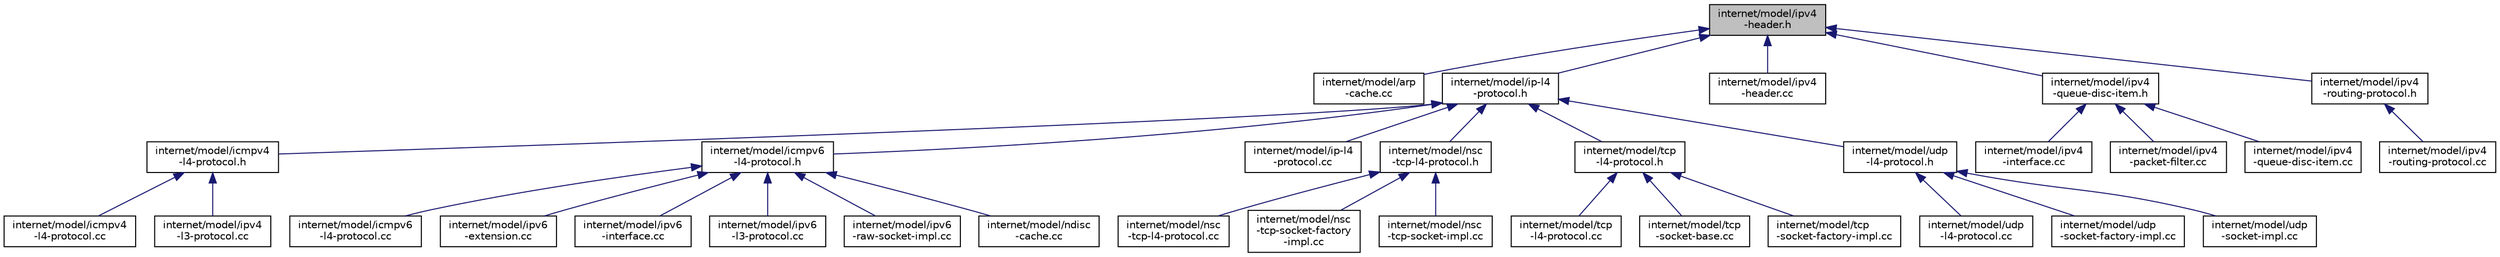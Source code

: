 digraph "internet/model/ipv4-header.h"
{
  edge [fontname="Helvetica",fontsize="10",labelfontname="Helvetica",labelfontsize="10"];
  node [fontname="Helvetica",fontsize="10",shape=record];
  Node1 [label="internet/model/ipv4\l-header.h",height=0.2,width=0.4,color="black", fillcolor="grey75", style="filled", fontcolor="black"];
  Node1 -> Node2 [dir="back",color="midnightblue",fontsize="10",style="solid"];
  Node2 [label="internet/model/arp\l-cache.cc",height=0.2,width=0.4,color="black", fillcolor="white", style="filled",URL="$d6/dd8/arp-cache_8cc.html"];
  Node1 -> Node3 [dir="back",color="midnightblue",fontsize="10",style="solid"];
  Node3 [label="internet/model/ip-l4\l-protocol.h",height=0.2,width=0.4,color="black", fillcolor="white", style="filled",URL="$d0/d92/ip-l4-protocol_8h.html"];
  Node3 -> Node4 [dir="back",color="midnightblue",fontsize="10",style="solid"];
  Node4 [label="internet/model/icmpv4\l-l4-protocol.h",height=0.2,width=0.4,color="black", fillcolor="white", style="filled",URL="$d4/d26/icmpv4-l4-protocol_8h.html"];
  Node4 -> Node5 [dir="back",color="midnightblue",fontsize="10",style="solid"];
  Node5 [label="internet/model/icmpv4\l-l4-protocol.cc",height=0.2,width=0.4,color="black", fillcolor="white", style="filled",URL="$da/d41/icmpv4-l4-protocol_8cc.html"];
  Node4 -> Node6 [dir="back",color="midnightblue",fontsize="10",style="solid"];
  Node6 [label="internet/model/ipv4\l-l3-protocol.cc",height=0.2,width=0.4,color="black", fillcolor="white", style="filled",URL="$d9/d0c/ipv4-l3-protocol_8cc.html"];
  Node3 -> Node7 [dir="back",color="midnightblue",fontsize="10",style="solid"];
  Node7 [label="internet/model/icmpv6\l-l4-protocol.h",height=0.2,width=0.4,color="black", fillcolor="white", style="filled",URL="$d0/db4/icmpv6-l4-protocol_8h.html"];
  Node7 -> Node8 [dir="back",color="midnightblue",fontsize="10",style="solid"];
  Node8 [label="internet/model/icmpv6\l-l4-protocol.cc",height=0.2,width=0.4,color="black", fillcolor="white", style="filled",URL="$de/d3e/icmpv6-l4-protocol_8cc.html"];
  Node7 -> Node9 [dir="back",color="midnightblue",fontsize="10",style="solid"];
  Node9 [label="internet/model/ipv6\l-extension.cc",height=0.2,width=0.4,color="black", fillcolor="white", style="filled",URL="$d6/d25/ipv6-extension_8cc.html"];
  Node7 -> Node10 [dir="back",color="midnightblue",fontsize="10",style="solid"];
  Node10 [label="internet/model/ipv6\l-interface.cc",height=0.2,width=0.4,color="black", fillcolor="white", style="filled",URL="$df/d18/ipv6-interface_8cc.html"];
  Node7 -> Node11 [dir="back",color="midnightblue",fontsize="10",style="solid"];
  Node11 [label="internet/model/ipv6\l-l3-protocol.cc",height=0.2,width=0.4,color="black", fillcolor="white", style="filled",URL="$de/d69/ipv6-l3-protocol_8cc.html"];
  Node7 -> Node12 [dir="back",color="midnightblue",fontsize="10",style="solid"];
  Node12 [label="internet/model/ipv6\l-raw-socket-impl.cc",height=0.2,width=0.4,color="black", fillcolor="white", style="filled",URL="$d2/d11/ipv6-raw-socket-impl_8cc.html"];
  Node7 -> Node13 [dir="back",color="midnightblue",fontsize="10",style="solid"];
  Node13 [label="internet/model/ndisc\l-cache.cc",height=0.2,width=0.4,color="black", fillcolor="white", style="filled",URL="$d5/dae/ndisc-cache_8cc.html"];
  Node3 -> Node14 [dir="back",color="midnightblue",fontsize="10",style="solid"];
  Node14 [label="internet/model/ip-l4\l-protocol.cc",height=0.2,width=0.4,color="black", fillcolor="white", style="filled",URL="$db/d37/ip-l4-protocol_8cc.html"];
  Node3 -> Node15 [dir="back",color="midnightblue",fontsize="10",style="solid"];
  Node15 [label="internet/model/nsc\l-tcp-l4-protocol.h",height=0.2,width=0.4,color="black", fillcolor="white", style="filled",URL="$df/d55/nsc-tcp-l4-protocol_8h.html"];
  Node15 -> Node16 [dir="back",color="midnightblue",fontsize="10",style="solid"];
  Node16 [label="internet/model/nsc\l-tcp-l4-protocol.cc",height=0.2,width=0.4,color="black", fillcolor="white", style="filled",URL="$dc/d87/nsc-tcp-l4-protocol_8cc.html"];
  Node15 -> Node17 [dir="back",color="midnightblue",fontsize="10",style="solid"];
  Node17 [label="internet/model/nsc\l-tcp-socket-factory\l-impl.cc",height=0.2,width=0.4,color="black", fillcolor="white", style="filled",URL="$da/d28/nsc-tcp-socket-factory-impl_8cc.html"];
  Node15 -> Node18 [dir="back",color="midnightblue",fontsize="10",style="solid"];
  Node18 [label="internet/model/nsc\l-tcp-socket-impl.cc",height=0.2,width=0.4,color="black", fillcolor="white", style="filled",URL="$dc/d68/nsc-tcp-socket-impl_8cc.html"];
  Node3 -> Node19 [dir="back",color="midnightblue",fontsize="10",style="solid"];
  Node19 [label="internet/model/tcp\l-l4-protocol.h",height=0.2,width=0.4,color="black", fillcolor="white", style="filled",URL="$db/d9e/tcp-l4-protocol_8h.html"];
  Node19 -> Node20 [dir="back",color="midnightblue",fontsize="10",style="solid"];
  Node20 [label="internet/model/tcp\l-l4-protocol.cc",height=0.2,width=0.4,color="black", fillcolor="white", style="filled",URL="$d3/d79/tcp-l4-protocol_8cc.html"];
  Node19 -> Node21 [dir="back",color="midnightblue",fontsize="10",style="solid"];
  Node21 [label="internet/model/tcp\l-socket-base.cc",height=0.2,width=0.4,color="black", fillcolor="white", style="filled",URL="$d6/d1f/tcp-socket-base_8cc.html"];
  Node19 -> Node22 [dir="back",color="midnightblue",fontsize="10",style="solid"];
  Node22 [label="internet/model/tcp\l-socket-factory-impl.cc",height=0.2,width=0.4,color="black", fillcolor="white", style="filled",URL="$da/d31/tcp-socket-factory-impl_8cc.html"];
  Node3 -> Node23 [dir="back",color="midnightblue",fontsize="10",style="solid"];
  Node23 [label="internet/model/udp\l-l4-protocol.h",height=0.2,width=0.4,color="black", fillcolor="white", style="filled",URL="$db/d20/udp-l4-protocol_8h.html"];
  Node23 -> Node24 [dir="back",color="midnightblue",fontsize="10",style="solid"];
  Node24 [label="internet/model/udp\l-l4-protocol.cc",height=0.2,width=0.4,color="black", fillcolor="white", style="filled",URL="$df/d75/udp-l4-protocol_8cc.html"];
  Node23 -> Node25 [dir="back",color="midnightblue",fontsize="10",style="solid"];
  Node25 [label="internet/model/udp\l-socket-factory-impl.cc",height=0.2,width=0.4,color="black", fillcolor="white", style="filled",URL="$d9/db8/udp-socket-factory-impl_8cc.html"];
  Node23 -> Node26 [dir="back",color="midnightblue",fontsize="10",style="solid"];
  Node26 [label="internet/model/udp\l-socket-impl.cc",height=0.2,width=0.4,color="black", fillcolor="white", style="filled",URL="$d7/da3/udp-socket-impl_8cc.html"];
  Node1 -> Node27 [dir="back",color="midnightblue",fontsize="10",style="solid"];
  Node27 [label="internet/model/ipv4\l-header.cc",height=0.2,width=0.4,color="black", fillcolor="white", style="filled",URL="$da/d11/ipv4-header_8cc.html"];
  Node1 -> Node28 [dir="back",color="midnightblue",fontsize="10",style="solid"];
  Node28 [label="internet/model/ipv4\l-queue-disc-item.h",height=0.2,width=0.4,color="black", fillcolor="white", style="filled",URL="$d2/d95/ipv4-queue-disc-item_8h.html"];
  Node28 -> Node29 [dir="back",color="midnightblue",fontsize="10",style="solid"];
  Node29 [label="internet/model/ipv4\l-interface.cc",height=0.2,width=0.4,color="black", fillcolor="white", style="filled",URL="$d8/d7f/ipv4-interface_8cc.html"];
  Node28 -> Node30 [dir="back",color="midnightblue",fontsize="10",style="solid"];
  Node30 [label="internet/model/ipv4\l-packet-filter.cc",height=0.2,width=0.4,color="black", fillcolor="white", style="filled",URL="$d8/d15/ipv4-packet-filter_8cc.html"];
  Node28 -> Node31 [dir="back",color="midnightblue",fontsize="10",style="solid"];
  Node31 [label="internet/model/ipv4\l-queue-disc-item.cc",height=0.2,width=0.4,color="black", fillcolor="white", style="filled",URL="$df/d4e/ipv4-queue-disc-item_8cc.html"];
  Node1 -> Node32 [dir="back",color="midnightblue",fontsize="10",style="solid"];
  Node32 [label="internet/model/ipv4\l-routing-protocol.h",height=0.2,width=0.4,color="black", fillcolor="white", style="filled",URL="$d9/ded/ipv4-routing-protocol_8h.html"];
  Node32 -> Node33 [dir="back",color="midnightblue",fontsize="10",style="solid"];
  Node33 [label="internet/model/ipv4\l-routing-protocol.cc",height=0.2,width=0.4,color="black", fillcolor="white", style="filled",URL="$d0/d50/ipv4-routing-protocol_8cc.html"];
}
